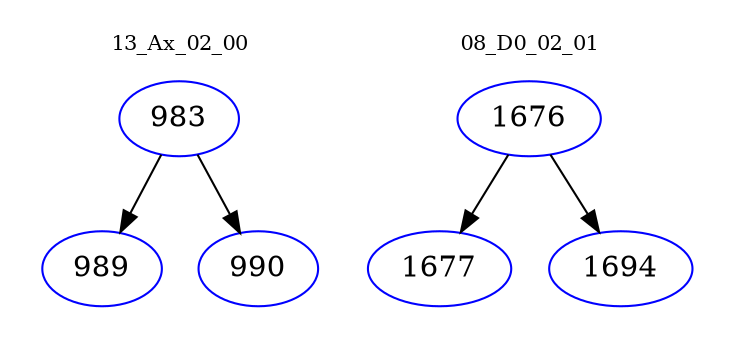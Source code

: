 digraph{
subgraph cluster_0 {
color = white
label = "13_Ax_02_00";
fontsize=10;
T0_983 [label="983", color="blue"]
T0_983 -> T0_989 [color="black"]
T0_989 [label="989", color="blue"]
T0_983 -> T0_990 [color="black"]
T0_990 [label="990", color="blue"]
}
subgraph cluster_1 {
color = white
label = "08_D0_02_01";
fontsize=10;
T1_1676 [label="1676", color="blue"]
T1_1676 -> T1_1677 [color="black"]
T1_1677 [label="1677", color="blue"]
T1_1676 -> T1_1694 [color="black"]
T1_1694 [label="1694", color="blue"]
}
}
